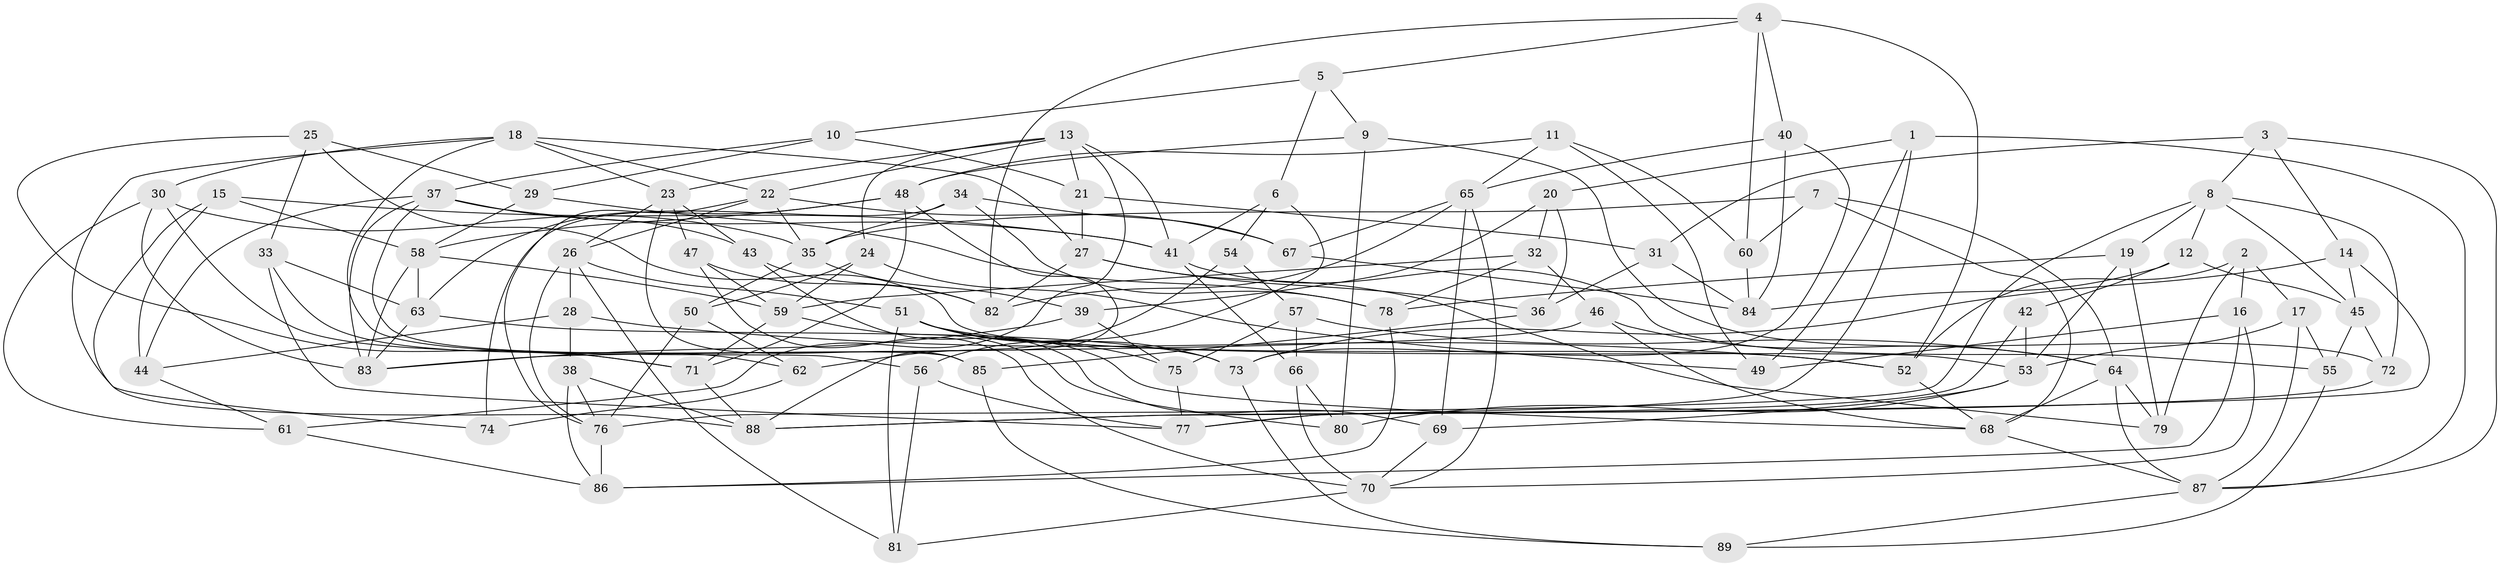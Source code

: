 // original degree distribution, {4: 1.0}
// Generated by graph-tools (version 1.1) at 2025/38/03/04/25 23:38:13]
// undirected, 89 vertices, 205 edges
graph export_dot {
  node [color=gray90,style=filled];
  1;
  2;
  3;
  4;
  5;
  6;
  7;
  8;
  9;
  10;
  11;
  12;
  13;
  14;
  15;
  16;
  17;
  18;
  19;
  20;
  21;
  22;
  23;
  24;
  25;
  26;
  27;
  28;
  29;
  30;
  31;
  32;
  33;
  34;
  35;
  36;
  37;
  38;
  39;
  40;
  41;
  42;
  43;
  44;
  45;
  46;
  47;
  48;
  49;
  50;
  51;
  52;
  53;
  54;
  55;
  56;
  57;
  58;
  59;
  60;
  61;
  62;
  63;
  64;
  65;
  66;
  67;
  68;
  69;
  70;
  71;
  72;
  73;
  74;
  75;
  76;
  77;
  78;
  79;
  80;
  81;
  82;
  83;
  84;
  85;
  86;
  87;
  88;
  89;
  1 -- 20 [weight=1.0];
  1 -- 49 [weight=1.0];
  1 -- 77 [weight=1.0];
  1 -- 87 [weight=1.0];
  2 -- 16 [weight=1.0];
  2 -- 17 [weight=1.0];
  2 -- 52 [weight=1.0];
  2 -- 79 [weight=1.0];
  3 -- 8 [weight=1.0];
  3 -- 14 [weight=1.0];
  3 -- 31 [weight=1.0];
  3 -- 87 [weight=1.0];
  4 -- 5 [weight=1.0];
  4 -- 40 [weight=1.0];
  4 -- 52 [weight=2.0];
  4 -- 60 [weight=1.0];
  4 -- 82 [weight=1.0];
  5 -- 6 [weight=1.0];
  5 -- 9 [weight=1.0];
  5 -- 10 [weight=1.0];
  6 -- 41 [weight=1.0];
  6 -- 54 [weight=1.0];
  6 -- 56 [weight=1.0];
  7 -- 35 [weight=1.0];
  7 -- 60 [weight=1.0];
  7 -- 64 [weight=1.0];
  7 -- 68 [weight=1.0];
  8 -- 12 [weight=1.0];
  8 -- 19 [weight=1.0];
  8 -- 45 [weight=1.0];
  8 -- 72 [weight=1.0];
  8 -- 76 [weight=1.0];
  9 -- 48 [weight=1.0];
  9 -- 72 [weight=1.0];
  9 -- 80 [weight=1.0];
  10 -- 21 [weight=1.0];
  10 -- 29 [weight=1.0];
  10 -- 37 [weight=1.0];
  11 -- 48 [weight=1.0];
  11 -- 49 [weight=1.0];
  11 -- 60 [weight=1.0];
  11 -- 65 [weight=1.0];
  12 -- 42 [weight=1.0];
  12 -- 45 [weight=2.0];
  12 -- 84 [weight=2.0];
  13 -- 21 [weight=1.0];
  13 -- 22 [weight=1.0];
  13 -- 23 [weight=1.0];
  13 -- 24 [weight=1.0];
  13 -- 41 [weight=1.0];
  13 -- 61 [weight=1.0];
  14 -- 45 [weight=1.0];
  14 -- 73 [weight=1.0];
  14 -- 88 [weight=1.0];
  15 -- 41 [weight=1.0];
  15 -- 44 [weight=1.0];
  15 -- 58 [weight=1.0];
  15 -- 74 [weight=1.0];
  16 -- 49 [weight=1.0];
  16 -- 70 [weight=1.0];
  16 -- 86 [weight=1.0];
  17 -- 53 [weight=1.0];
  17 -- 55 [weight=1.0];
  17 -- 87 [weight=1.0];
  18 -- 22 [weight=1.0];
  18 -- 23 [weight=1.0];
  18 -- 27 [weight=1.0];
  18 -- 30 [weight=1.0];
  18 -- 56 [weight=1.0];
  18 -- 88 [weight=1.0];
  19 -- 53 [weight=1.0];
  19 -- 78 [weight=1.0];
  19 -- 79 [weight=1.0];
  20 -- 32 [weight=1.0];
  20 -- 36 [weight=1.0];
  20 -- 39 [weight=1.0];
  21 -- 27 [weight=1.0];
  21 -- 31 [weight=1.0];
  22 -- 26 [weight=1.0];
  22 -- 35 [weight=1.0];
  22 -- 67 [weight=1.0];
  22 -- 76 [weight=1.0];
  23 -- 26 [weight=1.0];
  23 -- 43 [weight=1.0];
  23 -- 47 [weight=1.0];
  23 -- 85 [weight=1.0];
  24 -- 49 [weight=1.0];
  24 -- 50 [weight=1.0];
  24 -- 59 [weight=1.0];
  25 -- 29 [weight=1.0];
  25 -- 33 [weight=1.0];
  25 -- 53 [weight=1.0];
  25 -- 71 [weight=1.0];
  26 -- 28 [weight=1.0];
  26 -- 51 [weight=1.0];
  26 -- 76 [weight=1.0];
  26 -- 81 [weight=1.0];
  27 -- 36 [weight=1.0];
  27 -- 79 [weight=1.0];
  27 -- 82 [weight=2.0];
  28 -- 38 [weight=1.0];
  28 -- 44 [weight=1.0];
  28 -- 52 [weight=1.0];
  29 -- 58 [weight=1.0];
  29 -- 78 [weight=1.0];
  30 -- 35 [weight=1.0];
  30 -- 61 [weight=1.0];
  30 -- 71 [weight=2.0];
  30 -- 83 [weight=1.0];
  31 -- 36 [weight=1.0];
  31 -- 84 [weight=1.0];
  32 -- 46 [weight=1.0];
  32 -- 59 [weight=1.0];
  32 -- 78 [weight=1.0];
  33 -- 62 [weight=1.0];
  33 -- 63 [weight=1.0];
  33 -- 77 [weight=1.0];
  34 -- 35 [weight=1.0];
  34 -- 67 [weight=1.0];
  34 -- 74 [weight=1.0];
  34 -- 78 [weight=1.0];
  35 -- 39 [weight=1.0];
  35 -- 50 [weight=1.0];
  36 -- 85 [weight=1.0];
  37 -- 41 [weight=1.0];
  37 -- 43 [weight=1.0];
  37 -- 44 [weight=1.0];
  37 -- 83 [weight=1.0];
  37 -- 85 [weight=1.0];
  38 -- 76 [weight=1.0];
  38 -- 86 [weight=1.0];
  38 -- 88 [weight=1.0];
  39 -- 75 [weight=1.0];
  39 -- 83 [weight=1.0];
  40 -- 65 [weight=1.0];
  40 -- 73 [weight=1.0];
  40 -- 84 [weight=1.0];
  41 -- 55 [weight=1.0];
  41 -- 66 [weight=1.0];
  42 -- 53 [weight=1.0];
  42 -- 77 [weight=2.0];
  43 -- 69 [weight=1.0];
  43 -- 82 [weight=1.0];
  44 -- 61 [weight=1.0];
  45 -- 55 [weight=1.0];
  45 -- 72 [weight=1.0];
  46 -- 64 [weight=1.0];
  46 -- 68 [weight=1.0];
  46 -- 83 [weight=1.0];
  47 -- 59 [weight=1.0];
  47 -- 70 [weight=1.0];
  47 -- 82 [weight=1.0];
  48 -- 58 [weight=1.0];
  48 -- 63 [weight=1.0];
  48 -- 71 [weight=1.0];
  48 -- 88 [weight=1.0];
  50 -- 62 [weight=1.0];
  50 -- 76 [weight=1.0];
  51 -- 52 [weight=1.0];
  51 -- 68 [weight=1.0];
  51 -- 73 [weight=1.0];
  51 -- 75 [weight=1.0];
  51 -- 81 [weight=1.0];
  52 -- 68 [weight=1.0];
  53 -- 69 [weight=1.0];
  53 -- 80 [weight=1.0];
  54 -- 57 [weight=1.0];
  54 -- 62 [weight=2.0];
  55 -- 89 [weight=1.0];
  56 -- 77 [weight=1.0];
  56 -- 81 [weight=1.0];
  57 -- 64 [weight=1.0];
  57 -- 66 [weight=1.0];
  57 -- 75 [weight=1.0];
  58 -- 59 [weight=1.0];
  58 -- 63 [weight=1.0];
  58 -- 83 [weight=1.0];
  59 -- 71 [weight=1.0];
  59 -- 80 [weight=1.0];
  60 -- 84 [weight=1.0];
  61 -- 86 [weight=1.0];
  62 -- 74 [weight=2.0];
  63 -- 73 [weight=2.0];
  63 -- 83 [weight=1.0];
  64 -- 68 [weight=1.0];
  64 -- 79 [weight=1.0];
  64 -- 87 [weight=1.0];
  65 -- 67 [weight=1.0];
  65 -- 69 [weight=1.0];
  65 -- 70 [weight=1.0];
  65 -- 82 [weight=1.0];
  66 -- 70 [weight=1.0];
  66 -- 80 [weight=1.0];
  67 -- 84 [weight=1.0];
  68 -- 87 [weight=1.0];
  69 -- 70 [weight=1.0];
  70 -- 81 [weight=1.0];
  71 -- 88 [weight=1.0];
  72 -- 88 [weight=1.0];
  73 -- 89 [weight=1.0];
  75 -- 77 [weight=1.0];
  76 -- 86 [weight=1.0];
  78 -- 86 [weight=2.0];
  85 -- 89 [weight=1.0];
  87 -- 89 [weight=1.0];
}
